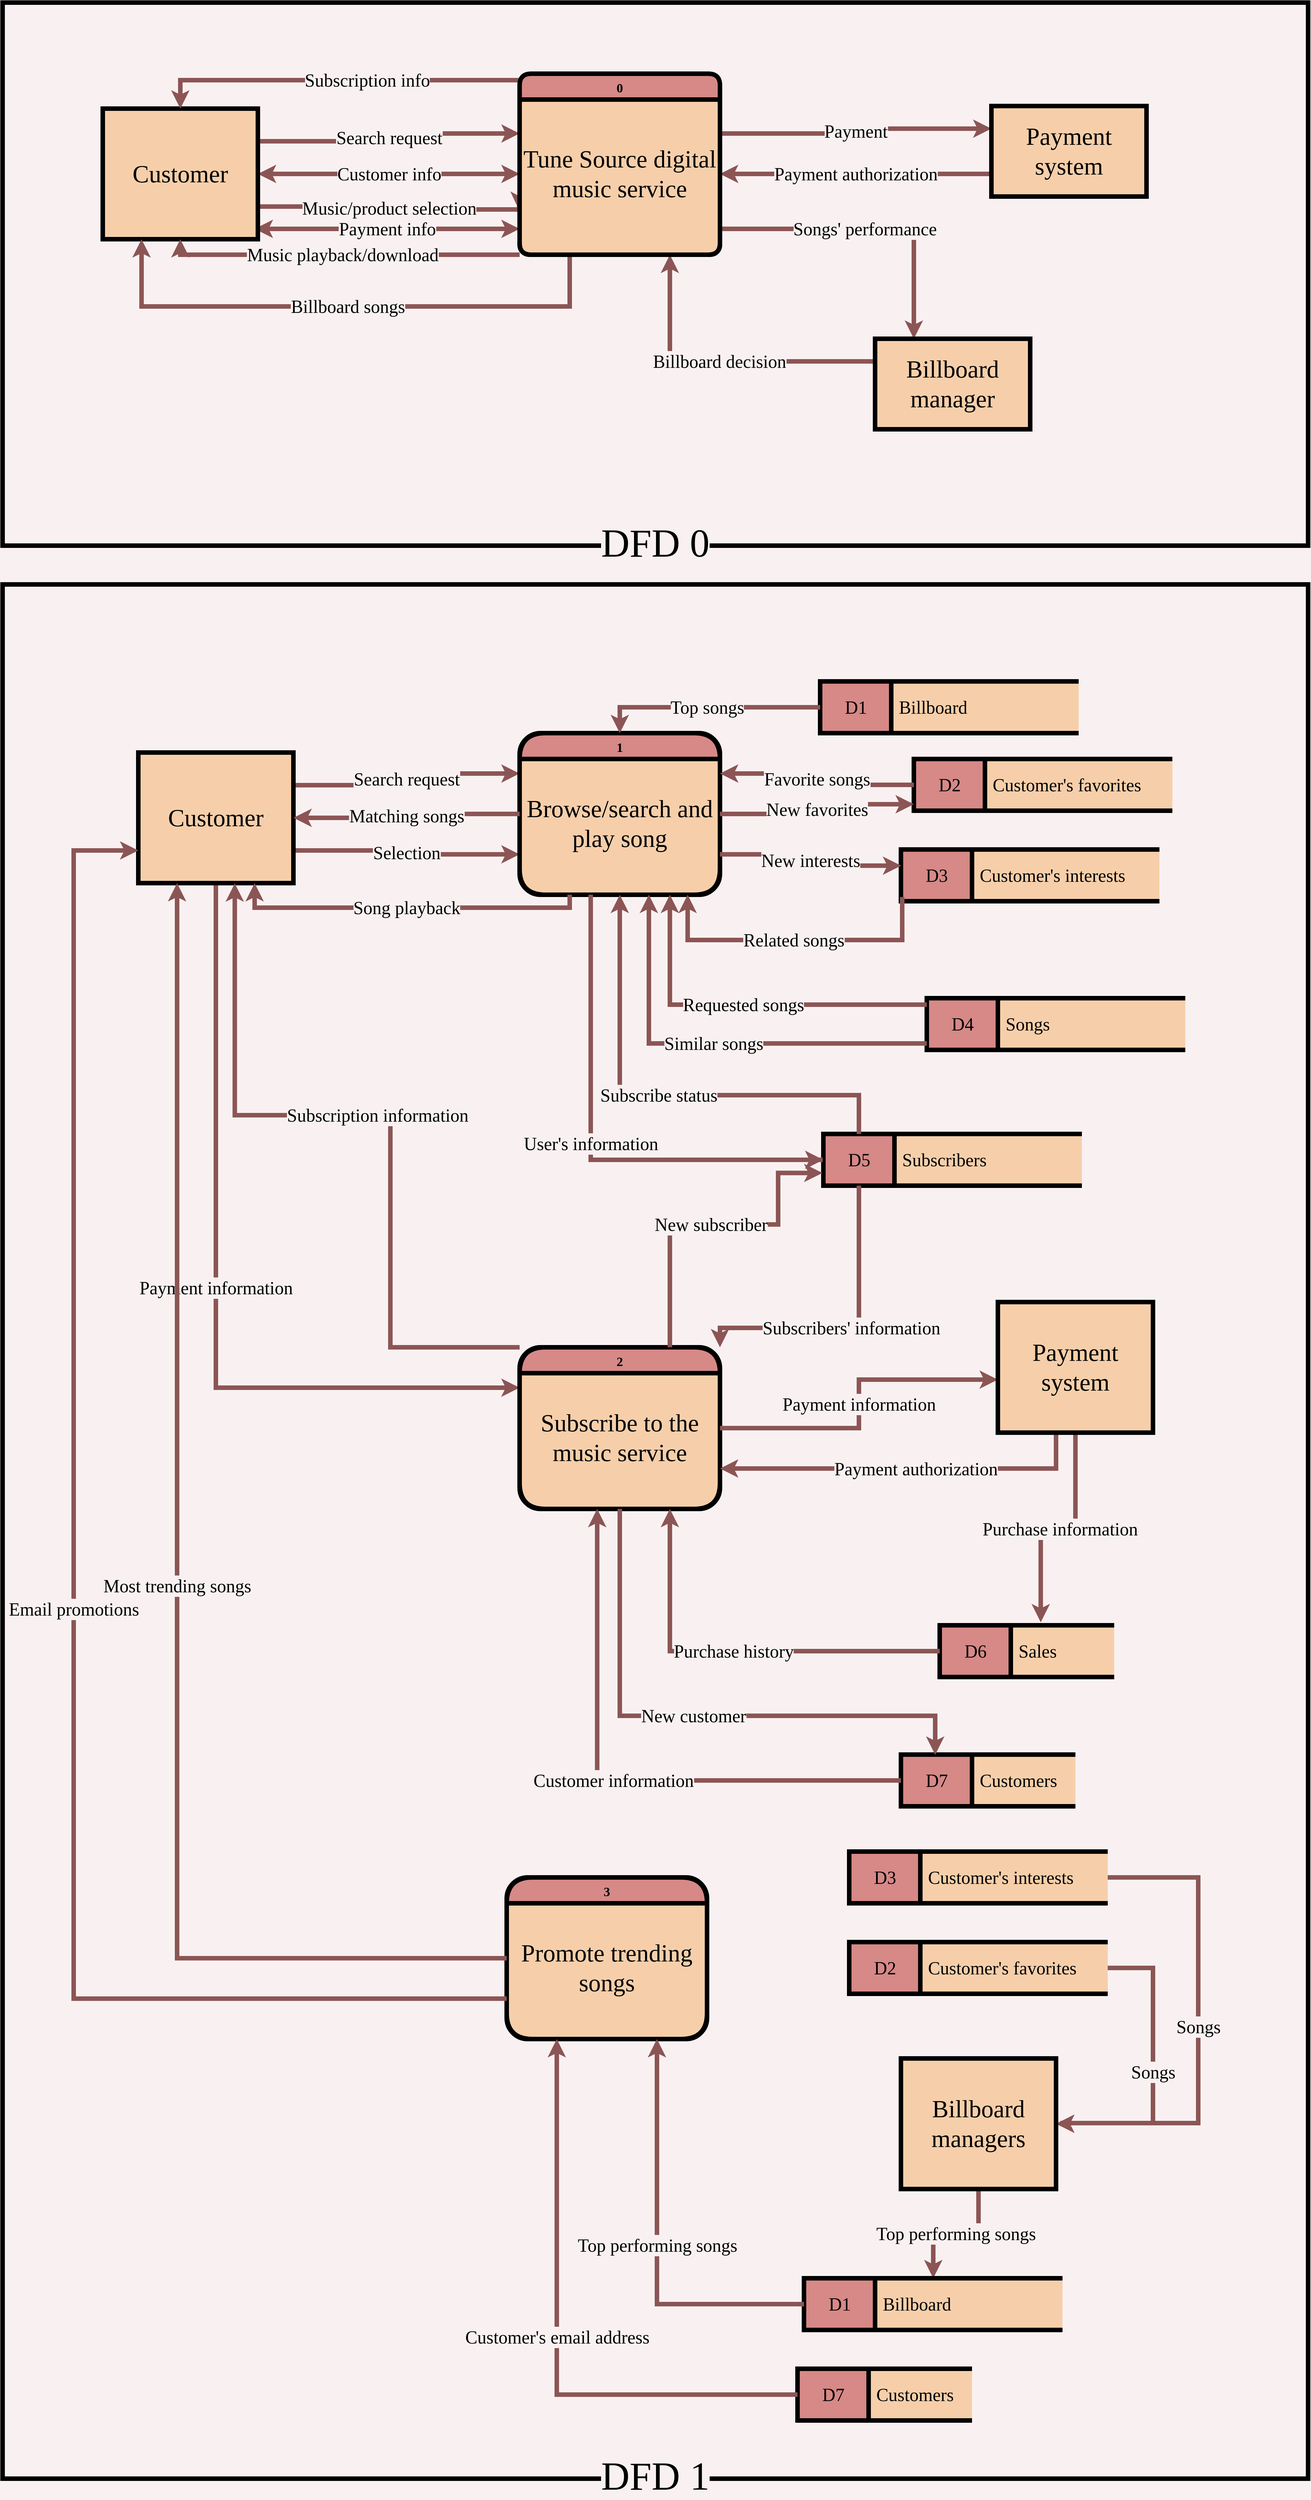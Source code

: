 <mxfile version="20.0.1" type="github">
  <diagram id="dOKS9UgJ7xeJMAQ9yBs4" name="Page-1">
    <mxGraphModel dx="3722" dy="1576" grid="1" gridSize="10" guides="1" tooltips="1" connect="1" arrows="1" fold="1" page="1" pageScale="1" pageWidth="850" pageHeight="1100" background="#F9F1F1" math="0" shadow="0">
      <root>
        <mxCell id="0" />
        <mxCell id="1" parent="0" />
        <mxCell id="kBRfFhFR6J043FuspMJ5-9" value="DFD 1" style="rounded=0;whiteSpace=wrap;html=1;shadow=0;glass=0;fontFamily=Inria Sans;fontSource=https%3A%2F%2Ffonts.googleapis.com%2Fcss%3Ffamily%3DInria%2BSans;fontSize=61;strokeWidth=7;fillColor=none;verticalAlign=bottom;spacingTop=13;spacingBottom=-35;labelBackgroundColor=#F9F1F1;" vertex="1" parent="1">
          <mxGeometry x="-1240" y="1080" width="2020" height="2930" as="geometry" />
        </mxCell>
        <mxCell id="U1UUHdSYpsaotjeb4_By-18" value="DFD 0" style="rounded=0;whiteSpace=wrap;html=1;shadow=0;glass=0;fontFamily=Inria Sans;fontSource=https%3A%2F%2Ffonts.googleapis.com%2Fcss%3Ffamily%3DInria%2BSans;fontSize=61;strokeWidth=7;fillColor=none;verticalAlign=bottom;spacingTop=13;spacingBottom=-35;labelBackgroundColor=#F9F1F1;" parent="1" vertex="1">
          <mxGeometry x="-1240" y="180" width="2020" height="840" as="geometry" />
        </mxCell>
        <mxCell id="U1UUHdSYpsaotjeb4_By-6" value="Search request" style="edgeStyle=orthogonalEdgeStyle;rounded=0;orthogonalLoop=1;jettySize=auto;html=1;exitX=1;exitY=0.25;exitDx=0;exitDy=0;entryX=0;entryY=0.25;entryDx=0;entryDy=0;fontFamily=Inria Sans;fontSource=https%3A%2F%2Ffonts.googleapis.com%2Fcss%3Ffamily%3DInria%2BSans;fontSize=28;fillColor=#ffe6cc;strokeColor=#8C5555;labelBackgroundColor=#F9F1F1;strokeWidth=7;" parent="1" source="U1UUHdSYpsaotjeb4_By-1" target="U1UUHdSYpsaotjeb4_By-2" edge="1">
          <mxGeometry relative="1" as="geometry" />
        </mxCell>
        <mxCell id="U1UUHdSYpsaotjeb4_By-7" value="Music/product selection" style="edgeStyle=orthogonalEdgeStyle;rounded=0;orthogonalLoop=1;jettySize=auto;html=1;exitX=1;exitY=0.75;exitDx=0;exitDy=0;entryX=-0.003;entryY=0.724;entryDx=0;entryDy=0;labelBackgroundColor=#F9F1F1;fontFamily=Inria Sans;fontSource=https%3A%2F%2Ffonts.googleapis.com%2Fcss%3Ffamily%3DInria%2BSans;fontSize=28;strokeColor=#8C5555;strokeWidth=7;entryPerimeter=0;" parent="1" source="U1UUHdSYpsaotjeb4_By-1" target="U1UUHdSYpsaotjeb4_By-2" edge="1">
          <mxGeometry relative="1" as="geometry">
            <Array as="points">
              <mxPoint x="-642" y="496" />
              <mxPoint x="-642" y="500" />
            </Array>
          </mxGeometry>
        </mxCell>
        <mxCell id="U1UUHdSYpsaotjeb4_By-8" value="Customer info" style="edgeStyle=orthogonalEdgeStyle;rounded=0;orthogonalLoop=1;jettySize=auto;html=1;entryX=0;entryY=0.5;entryDx=0;entryDy=0;labelBackgroundColor=#F9F1F1;fontFamily=Inria Sans;fontSource=https%3A%2F%2Ffonts.googleapis.com%2Fcss%3Ffamily%3DInria%2BSans;fontSize=28;strokeColor=#8C5555;startArrow=classic;startFill=1;strokeWidth=7;" parent="1" source="U1UUHdSYpsaotjeb4_By-1" target="U1UUHdSYpsaotjeb4_By-2" edge="1">
          <mxGeometry relative="1" as="geometry" />
        </mxCell>
        <mxCell id="U1UUHdSYpsaotjeb4_By-9" value="Payment info" style="edgeStyle=orthogonalEdgeStyle;rounded=0;orthogonalLoop=1;jettySize=auto;html=1;entryX=0;entryY=0.84;entryDx=0;entryDy=0;entryPerimeter=0;labelBackgroundColor=#F9F1F1;fontFamily=Inria Sans;fontSource=https%3A%2F%2Ffonts.googleapis.com%2Fcss%3Ffamily%3DInria%2BSans;fontSize=28;strokeColor=#8C5555;startArrow=classic;startFill=1;strokeWidth=7;" parent="1" target="U1UUHdSYpsaotjeb4_By-2" edge="1">
          <mxGeometry relative="1" as="geometry">
            <mxPoint x="-850" y="530" as="sourcePoint" />
            <Array as="points">
              <mxPoint x="-450" y="530" />
              <mxPoint x="-450" y="530" />
            </Array>
          </mxGeometry>
        </mxCell>
        <mxCell id="U1UUHdSYpsaotjeb4_By-1" value="Customer" style="rounded=0;whiteSpace=wrap;html=1;strokeWidth=7;fontFamily=Inria Sans;fontSource=https%3A%2F%2Ffonts.googleapis.com%2Fcss%3Ffamily%3DInria%2BSans;fontSize=38;fillColor=#F6CFAA;shadow=0;glass=0;" parent="1" vertex="1">
          <mxGeometry x="-1085" y="344" width="240" height="202" as="geometry" />
        </mxCell>
        <mxCell id="U1UUHdSYpsaotjeb4_By-10" value="Music playback/download" style="edgeStyle=orthogonalEdgeStyle;rounded=0;orthogonalLoop=1;jettySize=auto;html=1;exitX=0;exitY=1;exitDx=0;exitDy=0;entryX=0.5;entryY=1;entryDx=0;entryDy=0;labelBackgroundColor=#F9F1F1;fontFamily=Inria Sans;fontSource=https%3A%2F%2Ffonts.googleapis.com%2Fcss%3Ffamily%3DInria%2BSans;fontSize=28;startArrow=none;startFill=0;strokeColor=#8C5555;labelBorderColor=none;strokeWidth=7;" parent="1" source="U1UUHdSYpsaotjeb4_By-2" target="U1UUHdSYpsaotjeb4_By-1" edge="1">
          <mxGeometry relative="1" as="geometry">
            <Array as="points">
              <mxPoint x="-965" y="570" />
            </Array>
          </mxGeometry>
        </mxCell>
        <mxCell id="U1UUHdSYpsaotjeb4_By-11" value="Billboard songs" style="edgeStyle=orthogonalEdgeStyle;rounded=0;orthogonalLoop=1;jettySize=auto;html=1;exitX=0.25;exitY=1;exitDx=0;exitDy=0;entryX=0.25;entryY=1;entryDx=0;entryDy=0;labelBackgroundColor=#F9F1F1;labelBorderColor=none;fontFamily=Inria Sans;fontSource=https%3A%2F%2Ffonts.googleapis.com%2Fcss%3Ffamily%3DInria%2BSans;fontSize=28;startArrow=none;startFill=0;strokeColor=#8C5555;strokeWidth=7;" parent="1" source="U1UUHdSYpsaotjeb4_By-2" target="U1UUHdSYpsaotjeb4_By-1" edge="1">
          <mxGeometry relative="1" as="geometry">
            <Array as="points">
              <mxPoint x="-362" y="650" />
              <mxPoint x="-1025" y="650" />
            </Array>
          </mxGeometry>
        </mxCell>
        <mxCell id="U1UUHdSYpsaotjeb4_By-12" value="Subscription info" style="edgeStyle=orthogonalEdgeStyle;rounded=0;orthogonalLoop=1;jettySize=auto;html=1;exitX=0.25;exitY=0;exitDx=0;exitDy=0;entryX=0.5;entryY=0;entryDx=0;entryDy=0;labelBackgroundColor=#F9F1F1;labelBorderColor=none;fontFamily=Inria Sans;fontSource=https%3A%2F%2Ffonts.googleapis.com%2Fcss%3Ffamily%3DInria%2BSans;fontSize=28;startArrow=none;startFill=0;strokeColor=#8C5555;strokeWidth=7;" parent="1" source="U1UUHdSYpsaotjeb4_By-2" target="U1UUHdSYpsaotjeb4_By-1" edge="1">
          <mxGeometry relative="1" as="geometry" />
        </mxCell>
        <mxCell id="U1UUHdSYpsaotjeb4_By-13" value="Payment" style="edgeStyle=orthogonalEdgeStyle;rounded=0;orthogonalLoop=1;jettySize=auto;html=1;exitX=1;exitY=0.25;exitDx=0;exitDy=0;entryX=0;entryY=0.25;entryDx=0;entryDy=0;labelBackgroundColor=#F9F1F1;labelBorderColor=none;fontFamily=Inria Sans;fontSource=https%3A%2F%2Ffonts.googleapis.com%2Fcss%3Ffamily%3DInria%2BSans;fontSize=28;startArrow=none;startFill=0;strokeColor=#8C5555;strokeWidth=7;" parent="1" source="U1UUHdSYpsaotjeb4_By-2" target="U1UUHdSYpsaotjeb4_By-3" edge="1">
          <mxGeometry relative="1" as="geometry" />
        </mxCell>
        <mxCell id="U1UUHdSYpsaotjeb4_By-16" value="Songs&#39; performance" style="edgeStyle=orthogonalEdgeStyle;rounded=0;orthogonalLoop=1;jettySize=auto;html=1;exitX=1;exitY=0.75;exitDx=0;exitDy=0;entryX=0.25;entryY=0;entryDx=0;entryDy=0;labelBackgroundColor=#F9F1F1;labelBorderColor=none;fontFamily=Inria Sans;fontSource=https%3A%2F%2Ffonts.googleapis.com%2Fcss%3Ffamily%3DInria%2BSans;fontSize=28;startArrow=none;startFill=0;strokeColor=#8C5555;strokeWidth=7;" parent="1" source="U1UUHdSYpsaotjeb4_By-2" target="U1UUHdSYpsaotjeb4_By-4" edge="1">
          <mxGeometry relative="1" as="geometry">
            <Array as="points">
              <mxPoint x="-130" y="530" />
              <mxPoint x="170" y="530" />
            </Array>
          </mxGeometry>
        </mxCell>
        <mxCell id="U1UUHdSYpsaotjeb4_By-14" value="Payment authorization" style="edgeStyle=orthogonalEdgeStyle;rounded=0;orthogonalLoop=1;jettySize=auto;html=1;exitX=0;exitY=0.75;exitDx=0;exitDy=0;entryX=1;entryY=0.5;entryDx=0;entryDy=0;labelBackgroundColor=#F9F1F1;labelBorderColor=none;fontFamily=Inria Sans;fontSource=https%3A%2F%2Ffonts.googleapis.com%2Fcss%3Ffamily%3DInria%2BSans;fontSize=28;startArrow=none;startFill=0;strokeColor=#8C5555;strokeWidth=7;" parent="1" source="U1UUHdSYpsaotjeb4_By-3" target="U1UUHdSYpsaotjeb4_By-2" edge="1">
          <mxGeometry relative="1" as="geometry" />
        </mxCell>
        <mxCell id="U1UUHdSYpsaotjeb4_By-3" value="Payment system" style="rounded=0;whiteSpace=wrap;html=1;strokeWidth=7;fontFamily=Inria Sans;fontSource=https%3A%2F%2Ffonts.googleapis.com%2Fcss%3Ffamily%3DInria%2BSans;fontSize=38;fillColor=#F6CFAA;" parent="1" vertex="1">
          <mxGeometry x="290" y="340" width="240" height="140" as="geometry" />
        </mxCell>
        <mxCell id="U1UUHdSYpsaotjeb4_By-15" value="Billboard decision" style="edgeStyle=orthogonalEdgeStyle;rounded=0;orthogonalLoop=1;jettySize=auto;html=1;exitX=0;exitY=0.25;exitDx=0;exitDy=0;entryX=0.75;entryY=1;entryDx=0;entryDy=0;labelBackgroundColor=#F9F1F1;labelBorderColor=none;fontFamily=Inria Sans;fontSource=https%3A%2F%2Ffonts.googleapis.com%2Fcss%3Ffamily%3DInria%2BSans;fontSize=28;startArrow=none;startFill=0;strokeColor=#8C5555;strokeWidth=7;" parent="1" source="U1UUHdSYpsaotjeb4_By-4" target="U1UUHdSYpsaotjeb4_By-2" edge="1">
          <mxGeometry relative="1" as="geometry" />
        </mxCell>
        <mxCell id="U1UUHdSYpsaotjeb4_By-4" value="Billboard manager" style="rounded=0;whiteSpace=wrap;html=1;strokeWidth=7;fontFamily=Inria Sans;fontSource=https%3A%2F%2Ffonts.googleapis.com%2Fcss%3Ffamily%3DInria%2BSans;fontSize=38;fillColor=#F6CFAA;" parent="1" vertex="1">
          <mxGeometry x="110" y="700" width="240" height="140" as="geometry" />
        </mxCell>
        <mxCell id="U1UUHdSYpsaotjeb4_By-28" value="Search request" style="edgeStyle=orthogonalEdgeStyle;rounded=0;orthogonalLoop=1;jettySize=auto;html=1;exitX=1;exitY=0.25;exitDx=0;exitDy=0;entryX=0;entryY=0.25;entryDx=0;entryDy=0;labelBackgroundColor=#F9F1F1;labelBorderColor=none;fontFamily=Inria Sans;fontSource=https%3A%2F%2Ffonts.googleapis.com%2Fcss%3Ffamily%3DInria%2BSans;fontSize=28;startArrow=none;startFill=0;strokeColor=#8C5555;strokeWidth=7;" parent="1" source="U1UUHdSYpsaotjeb4_By-17" target="U1UUHdSYpsaotjeb4_By-27" edge="1">
          <mxGeometry x="0.002" relative="1" as="geometry">
            <mxPoint as="offset" />
          </mxGeometry>
        </mxCell>
        <mxCell id="U1UUHdSYpsaotjeb4_By-30" value="Selection" style="edgeStyle=orthogonalEdgeStyle;rounded=0;orthogonalLoop=1;jettySize=auto;html=1;exitX=1;exitY=0.75;exitDx=0;exitDy=0;entryX=0;entryY=0.75;entryDx=0;entryDy=0;labelBackgroundColor=#F9F1F1;labelBorderColor=none;fontFamily=Inria Sans;fontSource=https%3A%2F%2Ffonts.googleapis.com%2Fcss%3Ffamily%3DInria%2BSans;fontSize=28;startArrow=none;startFill=0;strokeColor=#8C5555;strokeWidth=7;" parent="1" source="U1UUHdSYpsaotjeb4_By-17" target="U1UUHdSYpsaotjeb4_By-27" edge="1">
          <mxGeometry relative="1" as="geometry" />
        </mxCell>
        <mxCell id="kBRfFhFR6J043FuspMJ5-10" value="Payment information" style="edgeStyle=orthogonalEdgeStyle;rounded=0;orthogonalLoop=1;jettySize=auto;html=1;exitX=0.5;exitY=1;exitDx=0;exitDy=0;entryX=0;entryY=0.25;entryDx=0;entryDy=0;labelBackgroundColor=#F9F1F1;fontFamily=Inria Sans;fontSource=https%3A%2F%2Ffonts.googleapis.com%2Fcss%3Ffamily%3DInria%2BSans;fontSize=28;startArrow=none;startFill=0;endArrow=classic;endFill=1;strokeColor=#8C5555;strokeWidth=7;" edge="1" parent="1" source="U1UUHdSYpsaotjeb4_By-17" target="kBRfFhFR6J043FuspMJ5-8">
          <mxGeometry relative="1" as="geometry" />
        </mxCell>
        <mxCell id="U1UUHdSYpsaotjeb4_By-17" value="Customer" style="rounded=0;whiteSpace=wrap;html=1;strokeWidth=7;fontFamily=Inria Sans;fontSource=https%3A%2F%2Ffonts.googleapis.com%2Fcss%3Ffamily%3DInria%2BSans;fontSize=38;fillColor=#F6CFAA;shadow=0;glass=0;" parent="1" vertex="1">
          <mxGeometry x="-1030" y="1340" width="240" height="202" as="geometry" />
        </mxCell>
        <mxCell id="U1UUHdSYpsaotjeb4_By-23" value="" style="group;strokeWidth=7;" parent="1" vertex="1" connectable="0">
          <mxGeometry x="-440" y="280" width="310" height="290" as="geometry" />
        </mxCell>
        <mxCell id="U1UUHdSYpsaotjeb4_By-2" value="&lt;font face=&quot;Inria Sans&quot;&gt;Tune Source digital music service&lt;/font&gt;" style="rounded=1;whiteSpace=wrap;html=1;fontSize=38;strokeWidth=7;fillColor=#F6CFAA;container=0;arcSize=6;" parent="U1UUHdSYpsaotjeb4_By-23" vertex="1">
          <mxGeometry y="40" width="310" height="250" as="geometry">
            <mxRectangle x="-440" y="320" width="570" height="50" as="alternateBounds" />
          </mxGeometry>
        </mxCell>
        <mxCell id="U1UUHdSYpsaotjeb4_By-22" value="0" style="swimlane;rounded=1;shadow=0;glass=0;labelBackgroundColor=none;fontFamily=Inria Sans;fontSource=https%3A%2F%2Ffonts.googleapis.com%2Fcss%3Ffamily%3DInria%2BSans;fontSize=20;strokeWidth=7;fillColor=#D68987;startSize=40;labelBorderColor=none;" parent="U1UUHdSYpsaotjeb4_By-23" vertex="1">
          <mxGeometry y="10" width="310" height="280" as="geometry" />
        </mxCell>
        <mxCell id="U1UUHdSYpsaotjeb4_By-25" value="" style="group;fontSize=13;strokeWidth=7;" parent="1" vertex="1" connectable="0">
          <mxGeometry x="-440" y="1270" width="310" height="290" as="geometry" />
        </mxCell>
        <mxCell id="U1UUHdSYpsaotjeb4_By-26" value="&lt;font face=&quot;Inria Sans&quot;&gt;Browse/search and play song&lt;/font&gt;" style="rounded=1;whiteSpace=wrap;html=1;fontSize=38;strokeWidth=7;fillColor=#F6CFAA;container=0;arcSize=13;spacingTop=30;" parent="U1UUHdSYpsaotjeb4_By-25" vertex="1">
          <mxGeometry y="40" width="310" height="250" as="geometry">
            <mxRectangle x="-440" y="320" width="570" height="50" as="alternateBounds" />
          </mxGeometry>
        </mxCell>
        <mxCell id="U1UUHdSYpsaotjeb4_By-27" value="1" style="swimlane;rounded=1;shadow=0;glass=0;labelBackgroundColor=none;fontFamily=Inria Sans;fontSource=https%3A%2F%2Ffonts.googleapis.com%2Fcss%3Ffamily%3DInria%2BSans;fontSize=20;strokeWidth=7;fillColor=#D68987;startSize=40;labelBorderColor=none;arcSize=35;" parent="U1UUHdSYpsaotjeb4_By-25" vertex="1">
          <mxGeometry y="40" width="310" height="250" as="geometry" />
        </mxCell>
        <mxCell id="U1UUHdSYpsaotjeb4_By-29" value="Matching songs" style="edgeStyle=orthogonalEdgeStyle;rounded=0;orthogonalLoop=1;jettySize=auto;html=1;exitX=0;exitY=0.5;exitDx=0;exitDy=0;entryX=1;entryY=0.5;entryDx=0;entryDy=0;labelBackgroundColor=#F9F1F1;labelBorderColor=none;fontFamily=Inria Sans;fontSource=https%3A%2F%2Ffonts.googleapis.com%2Fcss%3Ffamily%3DInria%2BSans;fontSize=28;startArrow=none;startFill=0;strokeColor=#8C5555;strokeWidth=7;" parent="1" source="U1UUHdSYpsaotjeb4_By-27" target="U1UUHdSYpsaotjeb4_By-17" edge="1">
          <mxGeometry relative="1" as="geometry" />
        </mxCell>
        <mxCell id="U1UUHdSYpsaotjeb4_By-31" value="Song playback" style="edgeStyle=orthogonalEdgeStyle;rounded=0;orthogonalLoop=1;jettySize=auto;html=1;exitX=0.25;exitY=1;exitDx=0;exitDy=0;entryX=0.75;entryY=1;entryDx=0;entryDy=0;labelBackgroundColor=#F9F1F1;labelBorderColor=none;fontFamily=Inria Sans;fontSource=https%3A%2F%2Ffonts.googleapis.com%2Fcss%3Ffamily%3DInria%2BSans;fontSize=28;startArrow=none;startFill=0;strokeColor=#8C5555;strokeWidth=7;" parent="1" source="U1UUHdSYpsaotjeb4_By-27" target="U1UUHdSYpsaotjeb4_By-17" edge="1">
          <mxGeometry relative="1" as="geometry" />
        </mxCell>
        <mxCell id="U1UUHdSYpsaotjeb4_By-43" value="" style="group;strokeWidth=7;" parent="1" vertex="1" connectable="0">
          <mxGeometry x="25" y="1230" width="400" height="80" as="geometry" />
        </mxCell>
        <mxCell id="U1UUHdSYpsaotjeb4_By-41" value="Billboard" style="verticalLabelPosition=middle;verticalAlign=middle;html=1;shape=mxgraph.basic.rect;fillColor2=none;strokeWidth=7;size=13.18;indent=0;rounded=1;shadow=0;glass=0;labelBackgroundColor=none;labelBorderColor=none;fontFamily=Inria Sans;fontSource=https%3A%2F%2Ffonts.googleapis.com%2Fcss%3Ffamily%3DInria%2BSans;fontSize=28;fillColor=#F6CFAA;right=0;labelPosition=center;align=left;spacingLeft=120;" parent="U1UUHdSYpsaotjeb4_By-43" vertex="1">
          <mxGeometry width="400" height="80" as="geometry" />
        </mxCell>
        <mxCell id="U1UUHdSYpsaotjeb4_By-42" value="D1" style="verticalLabelPosition=middle;verticalAlign=middle;html=1;shape=mxgraph.basic.rect;fillColor2=none;strokeWidth=7;size=13.18;indent=0;rounded=1;shadow=0;glass=0;labelBackgroundColor=none;labelBorderColor=none;fontFamily=Inria Sans;fontSource=https%3A%2F%2Ffonts.googleapis.com%2Fcss%3Ffamily%3DInria%2BSans;fontSize=28;fillColor=#D68987;right=1;labelPosition=center;align=center;" parent="U1UUHdSYpsaotjeb4_By-43" vertex="1">
          <mxGeometry width="110" height="80" as="geometry" />
        </mxCell>
        <mxCell id="U1UUHdSYpsaotjeb4_By-44" value="Top songs" style="edgeStyle=orthogonalEdgeStyle;rounded=0;orthogonalLoop=1;jettySize=auto;html=1;entryX=0.5;entryY=0;entryDx=0;entryDy=0;labelBackgroundColor=#F9F1F1;labelBorderColor=none;fontFamily=Inria Sans;fontSource=https%3A%2F%2Ffonts.googleapis.com%2Fcss%3Ffamily%3DInria%2BSans;fontSize=28;startArrow=none;startFill=0;strokeColor=#8C5555;strokeWidth=7;" parent="1" source="U1UUHdSYpsaotjeb4_By-42" target="U1UUHdSYpsaotjeb4_By-27" edge="1">
          <mxGeometry relative="1" as="geometry" />
        </mxCell>
        <mxCell id="U1UUHdSYpsaotjeb4_By-45" value="F" style="group;strokeWidth=7;" parent="1" vertex="1" connectable="0">
          <mxGeometry x="170" y="1350" width="400" height="80" as="geometry" />
        </mxCell>
        <mxCell id="U1UUHdSYpsaotjeb4_By-46" value="Customer&#39;s favorites" style="verticalLabelPosition=middle;verticalAlign=middle;html=1;shape=mxgraph.basic.rect;fillColor2=none;strokeWidth=7;size=13.18;indent=0;rounded=1;shadow=0;glass=0;labelBackgroundColor=none;labelBorderColor=none;fontFamily=Inria Sans;fontSource=https%3A%2F%2Ffonts.googleapis.com%2Fcss%3Ffamily%3DInria%2BSans;fontSize=28;fillColor=#F6CFAA;right=0;labelPosition=center;align=left;spacingLeft=120;" parent="U1UUHdSYpsaotjeb4_By-45" vertex="1">
          <mxGeometry width="400" height="80" as="geometry" />
        </mxCell>
        <mxCell id="U1UUHdSYpsaotjeb4_By-47" value="D2" style="verticalLabelPosition=middle;verticalAlign=middle;html=1;shape=mxgraph.basic.rect;fillColor2=none;strokeWidth=7;size=13.18;indent=0;rounded=1;shadow=0;glass=0;labelBackgroundColor=none;labelBorderColor=none;fontFamily=Inria Sans;fontSource=https%3A%2F%2Ffonts.googleapis.com%2Fcss%3Ffamily%3DInria%2BSans;fontSize=28;fillColor=#D68987;right=1;labelPosition=center;align=center;" parent="U1UUHdSYpsaotjeb4_By-45" vertex="1">
          <mxGeometry width="110" height="80" as="geometry" />
        </mxCell>
        <mxCell id="U1UUHdSYpsaotjeb4_By-48" value="Favorite songs" style="edgeStyle=orthogonalEdgeStyle;rounded=0;orthogonalLoop=1;jettySize=auto;html=1;entryX=1;entryY=0.25;entryDx=0;entryDy=0;labelBackgroundColor=#F9F1F1;labelBorderColor=none;fontFamily=Inria Sans;fontSource=https%3A%2F%2Ffonts.googleapis.com%2Fcss%3Ffamily%3DInria%2BSans;fontSize=28;startArrow=none;startFill=0;strokeColor=#8C5555;strokeWidth=7;" parent="1" source="U1UUHdSYpsaotjeb4_By-47" target="U1UUHdSYpsaotjeb4_By-27" edge="1">
          <mxGeometry relative="1" as="geometry" />
        </mxCell>
        <mxCell id="U1UUHdSYpsaotjeb4_By-49" value="New favorites" style="edgeStyle=orthogonalEdgeStyle;rounded=0;orthogonalLoop=1;jettySize=auto;html=1;exitX=1;exitY=0.5;exitDx=0;exitDy=0;entryX=0;entryY=0.875;entryDx=0;entryDy=0;entryPerimeter=0;labelBackgroundColor=#F9F1F1;labelBorderColor=none;fontFamily=Inria Sans;fontSource=https%3A%2F%2Ffonts.googleapis.com%2Fcss%3Ffamily%3DInria%2BSans;fontSize=28;startArrow=none;startFill=0;strokeColor=#8C5555;strokeWidth=7;" parent="1" source="U1UUHdSYpsaotjeb4_By-27" target="U1UUHdSYpsaotjeb4_By-47" edge="1">
          <mxGeometry relative="1" as="geometry" />
        </mxCell>
        <mxCell id="U1UUHdSYpsaotjeb4_By-50" value="F" style="group;strokeWidth=7;" parent="1" vertex="1" connectable="0">
          <mxGeometry x="150" y="1490" width="400" height="80" as="geometry" />
        </mxCell>
        <mxCell id="U1UUHdSYpsaotjeb4_By-51" value="Customer&#39;s interests" style="verticalLabelPosition=middle;verticalAlign=middle;html=1;shape=mxgraph.basic.rect;fillColor2=none;strokeWidth=7;size=13.18;indent=0;rounded=1;shadow=0;glass=0;labelBackgroundColor=none;labelBorderColor=none;fontFamily=Inria Sans;fontSource=https%3A%2F%2Ffonts.googleapis.com%2Fcss%3Ffamily%3DInria%2BSans;fontSize=28;fillColor=#F6CFAA;right=0;labelPosition=center;align=left;spacingLeft=120;" parent="U1UUHdSYpsaotjeb4_By-50" vertex="1">
          <mxGeometry width="400" height="80" as="geometry" />
        </mxCell>
        <mxCell id="U1UUHdSYpsaotjeb4_By-52" value="D3" style="verticalLabelPosition=middle;verticalAlign=middle;html=1;shape=mxgraph.basic.rect;fillColor2=none;strokeWidth=7;size=13.18;indent=0;rounded=1;shadow=0;glass=0;labelBackgroundColor=none;labelBorderColor=none;fontFamily=Inria Sans;fontSource=https%3A%2F%2Ffonts.googleapis.com%2Fcss%3Ffamily%3DInria%2BSans;fontSize=28;fillColor=#D68987;right=1;labelPosition=center;align=center;" parent="U1UUHdSYpsaotjeb4_By-50" vertex="1">
          <mxGeometry width="110" height="80" as="geometry" />
        </mxCell>
        <mxCell id="U1UUHdSYpsaotjeb4_By-54" value="New interests" style="edgeStyle=orthogonalEdgeStyle;rounded=0;orthogonalLoop=1;jettySize=auto;html=1;exitX=1;exitY=0.75;exitDx=0;exitDy=0;entryX=0.004;entryY=0.313;entryDx=0;entryDy=0;entryPerimeter=0;labelBackgroundColor=#F9F1F1;labelBorderColor=none;fontFamily=Inria Sans;fontSource=https%3A%2F%2Ffonts.googleapis.com%2Fcss%3Ffamily%3DInria%2BSans;fontSize=28;startArrow=none;startFill=0;strokeColor=#8C5555;strokeWidth=7;" parent="1" source="U1UUHdSYpsaotjeb4_By-27" target="U1UUHdSYpsaotjeb4_By-52" edge="1">
          <mxGeometry relative="1" as="geometry" />
        </mxCell>
        <mxCell id="U1UUHdSYpsaotjeb4_By-55" value="Related songs" style="edgeStyle=orthogonalEdgeStyle;rounded=0;orthogonalLoop=1;jettySize=auto;html=1;labelBackgroundColor=#F9F1F1;labelBorderColor=none;fontFamily=Inria Sans;fontSource=https%3A%2F%2Ffonts.googleapis.com%2Fcss%3Ffamily%3DInria%2BSans;fontSize=28;startArrow=none;startFill=0;strokeColor=#8C5555;strokeWidth=7;exitX=0.018;exitY=0.918;exitDx=0;exitDy=0;exitPerimeter=0;" parent="1" source="U1UUHdSYpsaotjeb4_By-52" target="U1UUHdSYpsaotjeb4_By-26" edge="1">
          <mxGeometry relative="1" as="geometry">
            <Array as="points">
              <mxPoint x="152" y="1630" />
              <mxPoint x="-180" y="1630" />
            </Array>
          </mxGeometry>
        </mxCell>
        <mxCell id="U1UUHdSYpsaotjeb4_By-56" value="F" style="group;strokeWidth=7;" parent="1" vertex="1" connectable="0">
          <mxGeometry x="190" y="1720" width="400" height="80" as="geometry" />
        </mxCell>
        <mxCell id="U1UUHdSYpsaotjeb4_By-57" value="Songs" style="verticalLabelPosition=middle;verticalAlign=middle;html=1;shape=mxgraph.basic.rect;fillColor2=none;strokeWidth=7;size=13.18;indent=0;rounded=1;shadow=0;glass=0;labelBackgroundColor=none;labelBorderColor=none;fontFamily=Inria Sans;fontSource=https%3A%2F%2Ffonts.googleapis.com%2Fcss%3Ffamily%3DInria%2BSans;fontSize=28;fillColor=#F6CFAA;right=0;labelPosition=center;align=left;spacingLeft=120;" parent="U1UUHdSYpsaotjeb4_By-56" vertex="1">
          <mxGeometry width="400" height="80" as="geometry" />
        </mxCell>
        <mxCell id="U1UUHdSYpsaotjeb4_By-58" value="D4" style="verticalLabelPosition=middle;verticalAlign=middle;html=1;shape=mxgraph.basic.rect;fillColor2=none;strokeWidth=7;size=13.18;indent=0;rounded=1;shadow=0;glass=0;labelBackgroundColor=none;labelBorderColor=none;fontFamily=Inria Sans;fontSource=https%3A%2F%2Ffonts.googleapis.com%2Fcss%3Ffamily%3DInria%2BSans;fontSize=28;fillColor=#D68987;right=1;labelPosition=center;align=center;" parent="U1UUHdSYpsaotjeb4_By-56" vertex="1">
          <mxGeometry width="110" height="80" as="geometry" />
        </mxCell>
        <mxCell id="U1UUHdSYpsaotjeb4_By-59" value="Requested songs" style="edgeStyle=orthogonalEdgeStyle;rounded=0;orthogonalLoop=1;jettySize=auto;html=1;entryX=0.75;entryY=1;entryDx=0;entryDy=0;labelBackgroundColor=#F9F1F1;labelBorderColor=none;fontFamily=Inria Sans;fontSource=https%3A%2F%2Ffonts.googleapis.com%2Fcss%3Ffamily%3DInria%2BSans;fontSize=28;startArrow=none;startFill=0;strokeColor=#8C5555;strokeWidth=7;" parent="1" source="U1UUHdSYpsaotjeb4_By-58" target="U1UUHdSYpsaotjeb4_By-27" edge="1">
          <mxGeometry relative="1" as="geometry">
            <Array as="points">
              <mxPoint x="-207" y="1730" />
            </Array>
          </mxGeometry>
        </mxCell>
        <mxCell id="U1UUHdSYpsaotjeb4_By-60" value="Similar songs" style="edgeStyle=orthogonalEdgeStyle;rounded=0;orthogonalLoop=1;jettySize=auto;html=1;labelBackgroundColor=#F9F1F1;labelBorderColor=none;fontFamily=Inria Sans;fontSource=https%3A%2F%2Ffonts.googleapis.com%2Fcss%3Ffamily%3DInria%2BSans;fontSize=28;startArrow=none;startFill=0;strokeColor=#8C5555;strokeWidth=7;" parent="1" source="U1UUHdSYpsaotjeb4_By-58" edge="1">
          <mxGeometry relative="1" as="geometry">
            <Array as="points">
              <mxPoint x="-240" y="1790" />
              <mxPoint x="-240" y="1560" />
            </Array>
            <mxPoint x="-240" y="1560" as="targetPoint" />
          </mxGeometry>
        </mxCell>
        <mxCell id="kBRfFhFR6J043FuspMJ5-1" value="F" style="group;strokeWidth=7;" vertex="1" connectable="0" parent="1">
          <mxGeometry x="30" y="1930" width="400" height="80" as="geometry" />
        </mxCell>
        <mxCell id="kBRfFhFR6J043FuspMJ5-2" value="Subscribers" style="verticalLabelPosition=middle;verticalAlign=middle;html=1;shape=mxgraph.basic.rect;fillColor2=none;strokeWidth=7;size=13.18;indent=0;rounded=1;shadow=0;glass=0;labelBackgroundColor=none;labelBorderColor=none;fontFamily=Inria Sans;fontSource=https%3A%2F%2Ffonts.googleapis.com%2Fcss%3Ffamily%3DInria%2BSans;fontSize=28;fillColor=#F6CFAA;right=0;labelPosition=center;align=left;spacingLeft=120;" vertex="1" parent="kBRfFhFR6J043FuspMJ5-1">
          <mxGeometry width="400" height="80" as="geometry" />
        </mxCell>
        <mxCell id="kBRfFhFR6J043FuspMJ5-3" value="D5" style="verticalLabelPosition=middle;verticalAlign=middle;html=1;shape=mxgraph.basic.rect;fillColor2=none;strokeWidth=7;size=13.18;indent=0;rounded=1;shadow=0;glass=0;labelBackgroundColor=none;labelBorderColor=none;fontFamily=Inria Sans;fontSource=https%3A%2F%2Ffonts.googleapis.com%2Fcss%3Ffamily%3DInria%2BSans;fontSize=28;fillColor=#D68987;right=1;labelPosition=center;align=center;" vertex="1" parent="kBRfFhFR6J043FuspMJ5-1">
          <mxGeometry width="110" height="80" as="geometry" />
        </mxCell>
        <mxCell id="kBRfFhFR6J043FuspMJ5-4" value="Subscribe status" style="edgeStyle=orthogonalEdgeStyle;rounded=0;orthogonalLoop=1;jettySize=auto;html=1;strokeWidth=7;strokeColor=#8C5555;fontSize=28;fontFamily=Inria Sans;fontSource=https%3A%2F%2Ffonts.googleapis.com%2Fcss%3Ffamily%3DInria%2BSans;labelBackgroundColor=#F9F1F1;entryX=0.5;entryY=1;entryDx=0;entryDy=0;" edge="1" parent="1" source="kBRfFhFR6J043FuspMJ5-3" target="U1UUHdSYpsaotjeb4_By-27">
          <mxGeometry relative="1" as="geometry">
            <mxPoint x="-310" y="1560" as="targetPoint" />
            <Array as="points">
              <mxPoint x="85" y="1870" />
              <mxPoint x="-285" y="1870" />
            </Array>
          </mxGeometry>
        </mxCell>
        <mxCell id="kBRfFhFR6J043FuspMJ5-5" value="User&#39;s information" style="edgeStyle=orthogonalEdgeStyle;rounded=0;orthogonalLoop=1;jettySize=auto;html=1;labelBackgroundColor=#F9F1F1;fontFamily=Inria Sans;fontSource=https%3A%2F%2Ffonts.googleapis.com%2Fcss%3Ffamily%3DInria%2BSans;fontSize=28;strokeColor=#8C5555;strokeWidth=7;" edge="1" parent="1">
          <mxGeometry relative="1" as="geometry">
            <mxPoint x="-330" y="1560" as="sourcePoint" />
            <mxPoint x="30" y="1970" as="targetPoint" />
            <Array as="points">
              <mxPoint x="-330" y="1970" />
              <mxPoint x="29" y="1970" />
            </Array>
          </mxGeometry>
        </mxCell>
        <mxCell id="kBRfFhFR6J043FuspMJ5-6" value="" style="group;fontSize=13;strokeWidth=7;" vertex="1" connectable="0" parent="1">
          <mxGeometry x="-440" y="2220" width="310" height="290" as="geometry" />
        </mxCell>
        <mxCell id="kBRfFhFR6J043FuspMJ5-7" value="&lt;font face=&quot;Inria Sans&quot;&gt;Subscribe to the music service&lt;br&gt;&lt;/font&gt;" style="rounded=1;whiteSpace=wrap;html=1;fontSize=38;strokeWidth=7;fillColor=#F6CFAA;container=0;arcSize=13;spacingTop=30;" vertex="1" parent="kBRfFhFR6J043FuspMJ5-6">
          <mxGeometry y="40" width="310" height="250" as="geometry">
            <mxRectangle x="-440" y="320" width="570" height="50" as="alternateBounds" />
          </mxGeometry>
        </mxCell>
        <mxCell id="kBRfFhFR6J043FuspMJ5-8" value="2" style="swimlane;rounded=1;shadow=0;glass=0;labelBackgroundColor=none;fontFamily=Inria Sans;fontSource=https%3A%2F%2Ffonts.googleapis.com%2Fcss%3Ffamily%3DInria%2BSans;fontSize=20;strokeWidth=7;fillColor=#D68987;startSize=40;labelBorderColor=none;arcSize=35;" vertex="1" parent="kBRfFhFR6J043FuspMJ5-6">
          <mxGeometry y="40" width="310" height="250" as="geometry" />
        </mxCell>
        <mxCell id="kBRfFhFR6J043FuspMJ5-11" value="Subscription information" style="edgeStyle=orthogonalEdgeStyle;rounded=0;orthogonalLoop=1;jettySize=auto;html=1;exitX=0;exitY=0;exitDx=0;exitDy=0;entryX=0.622;entryY=1.002;entryDx=0;entryDy=0;labelBackgroundColor=#F9F1F1;fontFamily=Inria Sans;fontSource=https%3A%2F%2Ffonts.googleapis.com%2Fcss%3Ffamily%3DInria%2BSans;fontSize=28;startArrow=none;startFill=0;endArrow=classic;endFill=1;strokeColor=#8C5555;strokeWidth=7;entryPerimeter=0;" edge="1" parent="1" source="kBRfFhFR6J043FuspMJ5-8" target="U1UUHdSYpsaotjeb4_By-17">
          <mxGeometry relative="1" as="geometry">
            <Array as="points">
              <mxPoint x="-640" y="2260" />
              <mxPoint x="-640" y="1901" />
              <mxPoint x="-881" y="1901" />
            </Array>
          </mxGeometry>
        </mxCell>
        <mxCell id="kBRfFhFR6J043FuspMJ5-12" value="New subscriber" style="edgeStyle=orthogonalEdgeStyle;rounded=0;orthogonalLoop=1;jettySize=auto;html=1;exitX=0.75;exitY=0;exitDx=0;exitDy=0;entryX=-0.013;entryY=0.754;entryDx=0;entryDy=0;entryPerimeter=0;labelBackgroundColor=#F9F1F1;fontFamily=Inria Sans;fontSource=https%3A%2F%2Ffonts.googleapis.com%2Fcss%3Ffamily%3DInria%2BSans;fontSize=28;startArrow=none;startFill=0;endArrow=classic;endFill=1;strokeColor=#8C5555;strokeWidth=7;" edge="1" parent="1" source="kBRfFhFR6J043FuspMJ5-8" target="kBRfFhFR6J043FuspMJ5-3">
          <mxGeometry relative="1" as="geometry">
            <Array as="points">
              <mxPoint x="-208" y="2070" />
              <mxPoint x="-40" y="2070" />
              <mxPoint x="-40" y="1990" />
            </Array>
          </mxGeometry>
        </mxCell>
        <mxCell id="kBRfFhFR6J043FuspMJ5-13" value="Subscribers&#39; information" style="edgeStyle=orthogonalEdgeStyle;rounded=0;orthogonalLoop=1;jettySize=auto;html=1;labelBackgroundColor=#F9F1F1;fontFamily=Inria Sans;fontSource=https%3A%2F%2Ffonts.googleapis.com%2Fcss%3Ffamily%3DInria%2BSans;fontSize=28;startArrow=none;startFill=0;endArrow=classic;endFill=1;strokeColor=#8C5555;strokeWidth=7;" edge="1" parent="1" source="kBRfFhFR6J043FuspMJ5-3">
          <mxGeometry relative="1" as="geometry">
            <mxPoint x="-130" y="2260" as="targetPoint" />
            <Array as="points">
              <mxPoint x="85" y="2230" />
              <mxPoint x="-130" y="2230" />
            </Array>
          </mxGeometry>
        </mxCell>
        <mxCell id="kBRfFhFR6J043FuspMJ5-17" value="Payment information" style="edgeStyle=orthogonalEdgeStyle;rounded=0;orthogonalLoop=1;jettySize=auto;html=1;exitX=1;exitY=0.5;exitDx=0;exitDy=0;entryX=0;entryY=0.594;entryDx=0;entryDy=0;entryPerimeter=0;labelBackgroundColor=#F9F1F1;fontFamily=Inria Sans;fontSource=https%3A%2F%2Ffonts.googleapis.com%2Fcss%3Ffamily%3DInria%2BSans;fontSize=28;startArrow=none;startFill=0;endArrow=classic;endFill=1;strokeColor=#8C5555;strokeWidth=7;" edge="1" parent="1" source="kBRfFhFR6J043FuspMJ5-8" target="kBRfFhFR6J043FuspMJ5-19">
          <mxGeometry relative="1" as="geometry">
            <mxPoint x="260" y="2292" as="targetPoint" />
          </mxGeometry>
        </mxCell>
        <mxCell id="kBRfFhFR6J043FuspMJ5-18" value="Payment authorization" style="edgeStyle=orthogonalEdgeStyle;rounded=0;orthogonalLoop=1;jettySize=auto;html=1;entryX=1;entryY=0.75;entryDx=0;entryDy=0;labelBackgroundColor=#F9F1F1;fontFamily=Inria Sans;fontSource=https%3A%2F%2Ffonts.googleapis.com%2Fcss%3Ffamily%3DInria%2BSans;fontSize=28;startArrow=none;startFill=0;endArrow=classic;endFill=1;strokeColor=#8C5555;strokeWidth=7;exitX=0.25;exitY=1;exitDx=0;exitDy=0;" edge="1" parent="1" source="kBRfFhFR6J043FuspMJ5-19" target="kBRfFhFR6J043FuspMJ5-8">
          <mxGeometry relative="1" as="geometry">
            <mxPoint x="320" y="2350" as="sourcePoint" />
            <Array as="points">
              <mxPoint x="390" y="2447" />
            </Array>
          </mxGeometry>
        </mxCell>
        <mxCell id="kBRfFhFR6J043FuspMJ5-23" value="Purchase information" style="edgeStyle=orthogonalEdgeStyle;rounded=0;orthogonalLoop=1;jettySize=auto;html=1;exitX=0.5;exitY=1;exitDx=0;exitDy=0;entryX=0.579;entryY=-0.058;entryDx=0;entryDy=0;entryPerimeter=0;labelBackgroundColor=#F9F1F1;fontFamily=Inria Sans;fontSource=https%3A%2F%2Ffonts.googleapis.com%2Fcss%3Ffamily%3DInria%2BSans;fontSize=28;startArrow=none;startFill=0;endArrow=classic;endFill=1;strokeColor=#8C5555;strokeWidth=7;" edge="1" parent="1" source="kBRfFhFR6J043FuspMJ5-19" target="kBRfFhFR6J043FuspMJ5-21">
          <mxGeometry relative="1" as="geometry" />
        </mxCell>
        <mxCell id="kBRfFhFR6J043FuspMJ5-19" value="Payment system" style="rounded=0;whiteSpace=wrap;html=1;strokeWidth=7;fontFamily=Inria Sans;fontSource=https%3A%2F%2Ffonts.googleapis.com%2Fcss%3Ffamily%3DInria%2BSans;fontSize=38;fillColor=#F6CFAA;shadow=0;glass=0;" vertex="1" parent="1">
          <mxGeometry x="300" y="2190" width="240" height="202" as="geometry" />
        </mxCell>
        <mxCell id="kBRfFhFR6J043FuspMJ5-20" value="F" style="group;strokeWidth=7;" vertex="1" connectable="0" parent="1">
          <mxGeometry x="210" y="2690" width="400" height="80" as="geometry" />
        </mxCell>
        <mxCell id="kBRfFhFR6J043FuspMJ5-21" value="Sales" style="verticalLabelPosition=middle;verticalAlign=middle;html=1;shape=mxgraph.basic.rect;fillColor2=none;strokeWidth=7;size=13.18;indent=0;rounded=1;shadow=0;glass=0;labelBackgroundColor=none;labelBorderColor=none;fontFamily=Inria Sans;fontSource=https%3A%2F%2Ffonts.googleapis.com%2Fcss%3Ffamily%3DInria%2BSans;fontSize=28;fillColor=#F6CFAA;right=0;labelPosition=center;align=left;spacingLeft=120;" vertex="1" parent="kBRfFhFR6J043FuspMJ5-20">
          <mxGeometry width="270" height="80" as="geometry" />
        </mxCell>
        <mxCell id="kBRfFhFR6J043FuspMJ5-22" value="D6" style="verticalLabelPosition=middle;verticalAlign=middle;html=1;shape=mxgraph.basic.rect;fillColor2=none;strokeWidth=7;size=13.18;indent=0;rounded=1;shadow=0;glass=0;labelBackgroundColor=none;labelBorderColor=none;fontFamily=Inria Sans;fontSource=https%3A%2F%2Ffonts.googleapis.com%2Fcss%3Ffamily%3DInria%2BSans;fontSize=28;fillColor=#D68987;right=1;labelPosition=center;align=center;" vertex="1" parent="kBRfFhFR6J043FuspMJ5-20">
          <mxGeometry width="110" height="80" as="geometry" />
        </mxCell>
        <mxCell id="kBRfFhFR6J043FuspMJ5-25" value="Purchase history" style="edgeStyle=orthogonalEdgeStyle;rounded=0;orthogonalLoop=1;jettySize=auto;html=1;entryX=0.75;entryY=1;entryDx=0;entryDy=0;labelBackgroundColor=#F9F1F1;fontFamily=Inria Sans;fontSource=https%3A%2F%2Ffonts.googleapis.com%2Fcss%3Ffamily%3DInria%2BSans;fontSize=28;startArrow=none;startFill=0;endArrow=classic;endFill=1;strokeColor=#8C5555;strokeWidth=7;" edge="1" parent="1" source="kBRfFhFR6J043FuspMJ5-22" target="kBRfFhFR6J043FuspMJ5-8">
          <mxGeometry relative="1" as="geometry" />
        </mxCell>
        <mxCell id="kBRfFhFR6J043FuspMJ5-26" value="F" style="group;strokeWidth=7;" vertex="1" connectable="0" parent="1">
          <mxGeometry x="150" y="2890" width="400" height="80" as="geometry" />
        </mxCell>
        <mxCell id="kBRfFhFR6J043FuspMJ5-27" value="Customers" style="verticalLabelPosition=middle;verticalAlign=middle;html=1;shape=mxgraph.basic.rect;fillColor2=none;strokeWidth=7;size=13.18;indent=0;rounded=1;shadow=0;glass=0;labelBackgroundColor=none;labelBorderColor=none;fontFamily=Inria Sans;fontSource=https%3A%2F%2Ffonts.googleapis.com%2Fcss%3Ffamily%3DInria%2BSans;fontSize=28;fillColor=#F6CFAA;right=0;labelPosition=center;align=left;spacingLeft=120;" vertex="1" parent="kBRfFhFR6J043FuspMJ5-26">
          <mxGeometry width="270" height="80" as="geometry" />
        </mxCell>
        <mxCell id="kBRfFhFR6J043FuspMJ5-28" value="D7" style="verticalLabelPosition=middle;verticalAlign=middle;html=1;shape=mxgraph.basic.rect;fillColor2=none;strokeWidth=7;size=13.18;indent=0;rounded=1;shadow=0;glass=0;labelBackgroundColor=none;labelBorderColor=none;fontFamily=Inria Sans;fontSource=https%3A%2F%2Ffonts.googleapis.com%2Fcss%3Ffamily%3DInria%2BSans;fontSize=28;fillColor=#D68987;right=1;labelPosition=center;align=center;" vertex="1" parent="kBRfFhFR6J043FuspMJ5-26">
          <mxGeometry width="110" height="80" as="geometry" />
        </mxCell>
        <mxCell id="kBRfFhFR6J043FuspMJ5-29" value="New customer" style="edgeStyle=orthogonalEdgeStyle;rounded=0;orthogonalLoop=1;jettySize=auto;html=1;exitX=0.5;exitY=1;exitDx=0;exitDy=0;entryX=0.482;entryY=0.004;entryDx=0;entryDy=0;entryPerimeter=0;labelBackgroundColor=#F9F1F1;fontFamily=Inria Sans;fontSource=https%3A%2F%2Ffonts.googleapis.com%2Fcss%3Ffamily%3DInria%2BSans;fontSize=28;startArrow=none;startFill=0;endArrow=classic;endFill=1;strokeColor=#8C5555;strokeWidth=7;" edge="1" parent="1" source="kBRfFhFR6J043FuspMJ5-8" target="kBRfFhFR6J043FuspMJ5-28">
          <mxGeometry relative="1" as="geometry">
            <Array as="points">
              <mxPoint x="-285" y="2830" />
              <mxPoint x="203" y="2830" />
            </Array>
          </mxGeometry>
        </mxCell>
        <mxCell id="kBRfFhFR6J043FuspMJ5-30" value="Customer information" style="edgeStyle=orthogonalEdgeStyle;rounded=0;orthogonalLoop=1;jettySize=auto;html=1;labelBackgroundColor=#F9F1F1;fontFamily=Inria Sans;fontSource=https%3A%2F%2Ffonts.googleapis.com%2Fcss%3Ffamily%3DInria%2BSans;fontSize=28;startArrow=none;startFill=0;endArrow=classic;endFill=1;strokeColor=#8C5555;strokeWidth=7;" edge="1" parent="1" source="kBRfFhFR6J043FuspMJ5-28">
          <mxGeometry relative="1" as="geometry">
            <mxPoint x="-320" y="2510" as="targetPoint" />
            <Array as="points">
              <mxPoint x="-320" y="2930" />
              <mxPoint x="-320" y="2510" />
            </Array>
          </mxGeometry>
        </mxCell>
        <mxCell id="kBRfFhFR6J043FuspMJ5-31" value="F" style="group;strokeWidth=7;" vertex="1" connectable="0" parent="1">
          <mxGeometry x="70" y="3040" width="400" height="80" as="geometry" />
        </mxCell>
        <mxCell id="kBRfFhFR6J043FuspMJ5-32" value="Customer&#39;s interests" style="verticalLabelPosition=middle;verticalAlign=middle;html=1;shape=mxgraph.basic.rect;fillColor2=none;strokeWidth=7;size=13.18;indent=0;rounded=1;shadow=0;glass=0;labelBackgroundColor=none;labelBorderColor=none;fontFamily=Inria Sans;fontSource=https%3A%2F%2Ffonts.googleapis.com%2Fcss%3Ffamily%3DInria%2BSans;fontSize=28;fillColor=#F6CFAA;right=0;labelPosition=center;align=left;spacingLeft=120;" vertex="1" parent="kBRfFhFR6J043FuspMJ5-31">
          <mxGeometry width="400" height="80" as="geometry" />
        </mxCell>
        <mxCell id="kBRfFhFR6J043FuspMJ5-33" value="D3" style="verticalLabelPosition=middle;verticalAlign=middle;html=1;shape=mxgraph.basic.rect;fillColor2=none;strokeWidth=7;size=13.18;indent=0;rounded=1;shadow=0;glass=0;labelBackgroundColor=none;labelBorderColor=none;fontFamily=Inria Sans;fontSource=https%3A%2F%2Ffonts.googleapis.com%2Fcss%3Ffamily%3DInria%2BSans;fontSize=28;fillColor=#D68987;right=1;labelPosition=center;align=center;" vertex="1" parent="kBRfFhFR6J043FuspMJ5-31">
          <mxGeometry width="110" height="80" as="geometry" />
        </mxCell>
        <mxCell id="kBRfFhFR6J043FuspMJ5-34" value="" style="group;fontSize=13;strokeWidth=7;" vertex="1" connectable="0" parent="1">
          <mxGeometry x="-460" y="3040" width="310" height="290" as="geometry" />
        </mxCell>
        <mxCell id="kBRfFhFR6J043FuspMJ5-35" value="&lt;font face=&quot;Inria Sans&quot;&gt;Promote trending songs&lt;br&gt;&lt;/font&gt;" style="rounded=1;whiteSpace=wrap;html=1;fontSize=38;strokeWidth=7;fillColor=#F6CFAA;container=0;arcSize=13;spacingTop=30;" vertex="1" parent="kBRfFhFR6J043FuspMJ5-34">
          <mxGeometry y="40" width="310" height="250" as="geometry">
            <mxRectangle x="-440" y="320" width="570" height="50" as="alternateBounds" />
          </mxGeometry>
        </mxCell>
        <mxCell id="kBRfFhFR6J043FuspMJ5-36" value="3" style="swimlane;rounded=1;shadow=0;glass=0;labelBackgroundColor=none;fontFamily=Inria Sans;fontSource=https%3A%2F%2Ffonts.googleapis.com%2Fcss%3Ffamily%3DInria%2BSans;fontSize=20;strokeWidth=7;fillColor=#D68987;startSize=40;labelBorderColor=none;arcSize=35;" vertex="1" parent="kBRfFhFR6J043FuspMJ5-34">
          <mxGeometry y="40" width="310" height="250" as="geometry" />
        </mxCell>
        <mxCell id="kBRfFhFR6J043FuspMJ5-37" value="F" style="group;strokeWidth=7;" vertex="1" connectable="0" parent="1">
          <mxGeometry x="70" y="3180" width="400" height="80" as="geometry" />
        </mxCell>
        <mxCell id="kBRfFhFR6J043FuspMJ5-38" value="Customer&#39;s favorites" style="verticalLabelPosition=middle;verticalAlign=middle;html=1;shape=mxgraph.basic.rect;fillColor2=none;strokeWidth=7;size=13.18;indent=0;rounded=1;shadow=0;glass=0;labelBackgroundColor=none;labelBorderColor=none;fontFamily=Inria Sans;fontSource=https%3A%2F%2Ffonts.googleapis.com%2Fcss%3Ffamily%3DInria%2BSans;fontSize=28;fillColor=#F6CFAA;right=0;labelPosition=center;align=left;spacingLeft=120;" vertex="1" parent="kBRfFhFR6J043FuspMJ5-37">
          <mxGeometry width="400" height="80" as="geometry" />
        </mxCell>
        <mxCell id="kBRfFhFR6J043FuspMJ5-39" value="D2" style="verticalLabelPosition=middle;verticalAlign=middle;html=1;shape=mxgraph.basic.rect;fillColor2=none;strokeWidth=7;size=13.18;indent=0;rounded=1;shadow=0;glass=0;labelBackgroundColor=none;labelBorderColor=none;fontFamily=Inria Sans;fontSource=https%3A%2F%2Ffonts.googleapis.com%2Fcss%3Ffamily%3DInria%2BSans;fontSize=28;fillColor=#D68987;right=1;labelPosition=center;align=center;" vertex="1" parent="kBRfFhFR6J043FuspMJ5-37">
          <mxGeometry width="110" height="80" as="geometry" />
        </mxCell>
        <mxCell id="kBRfFhFR6J043FuspMJ5-43" value="Songs" style="edgeStyle=orthogonalEdgeStyle;rounded=0;orthogonalLoop=1;jettySize=auto;html=1;entryX=1;entryY=0.5;entryDx=0;entryDy=0;labelBackgroundColor=#F9F1F1;fontFamily=Inria Sans;fontSource=https%3A%2F%2Ffonts.googleapis.com%2Fcss%3Ffamily%3DInria%2BSans;fontSize=28;startArrow=none;startFill=0;endArrow=classic;endFill=1;strokeColor=#8C5555;strokeWidth=7;" edge="1" parent="1" source="kBRfFhFR6J043FuspMJ5-32" target="kBRfFhFR6J043FuspMJ5-45">
          <mxGeometry relative="1" as="geometry">
            <mxPoint x="470" y="3450" as="targetPoint" />
            <Array as="points">
              <mxPoint x="610" y="3080" />
              <mxPoint x="610" y="3460" />
              <mxPoint x="400" y="3460" />
              <mxPoint x="400" y="3461" />
            </Array>
          </mxGeometry>
        </mxCell>
        <mxCell id="kBRfFhFR6J043FuspMJ5-44" value="Songs" style="edgeStyle=orthogonalEdgeStyle;rounded=0;orthogonalLoop=1;jettySize=auto;html=1;entryX=1;entryY=0.5;entryDx=0;entryDy=0;labelBackgroundColor=#F9F1F1;fontFamily=Inria Sans;fontSource=https%3A%2F%2Ffonts.googleapis.com%2Fcss%3Ffamily%3DInria%2BSans;fontSize=28;startArrow=none;startFill=0;endArrow=classic;endFill=1;strokeColor=#8C5555;strokeWidth=7;" edge="1" parent="1" source="kBRfFhFR6J043FuspMJ5-38" target="kBRfFhFR6J043FuspMJ5-45">
          <mxGeometry relative="1" as="geometry">
            <mxPoint x="470" y="3451.68" as="targetPoint" />
            <Array as="points">
              <mxPoint x="540" y="3220" />
              <mxPoint x="540" y="3460" />
              <mxPoint x="400" y="3460" />
              <mxPoint x="400" y="3461" />
            </Array>
          </mxGeometry>
        </mxCell>
        <mxCell id="kBRfFhFR6J043FuspMJ5-49" value="Top performing songs" style="edgeStyle=orthogonalEdgeStyle;rounded=0;orthogonalLoop=1;jettySize=auto;html=1;labelBackgroundColor=#F9F1F1;fontFamily=Inria Sans;fontSource=https%3A%2F%2Ffonts.googleapis.com%2Fcss%3Ffamily%3DInria%2BSans;fontSize=28;startArrow=none;startFill=0;endArrow=classic;endFill=1;strokeColor=#8C5555;strokeWidth=7;" edge="1" parent="1" source="kBRfFhFR6J043FuspMJ5-45" target="kBRfFhFR6J043FuspMJ5-47">
          <mxGeometry relative="1" as="geometry" />
        </mxCell>
        <mxCell id="kBRfFhFR6J043FuspMJ5-45" value="Billboard managers" style="rounded=0;whiteSpace=wrap;html=1;strokeWidth=7;fontFamily=Inria Sans;fontSource=https%3A%2F%2Ffonts.googleapis.com%2Fcss%3Ffamily%3DInria%2BSans;fontSize=38;fillColor=#F6CFAA;shadow=0;glass=0;" vertex="1" parent="1">
          <mxGeometry x="150" y="3360" width="240" height="202" as="geometry" />
        </mxCell>
        <mxCell id="kBRfFhFR6J043FuspMJ5-46" value="" style="group;strokeWidth=7;" vertex="1" connectable="0" parent="1">
          <mxGeometry y="3700" width="400" height="80" as="geometry" />
        </mxCell>
        <mxCell id="kBRfFhFR6J043FuspMJ5-47" value="Billboard" style="verticalLabelPosition=middle;verticalAlign=middle;html=1;shape=mxgraph.basic.rect;fillColor2=none;strokeWidth=7;size=13.18;indent=0;rounded=1;shadow=0;glass=0;labelBackgroundColor=none;labelBorderColor=none;fontFamily=Inria Sans;fontSource=https%3A%2F%2Ffonts.googleapis.com%2Fcss%3Ffamily%3DInria%2BSans;fontSize=28;fillColor=#F6CFAA;right=0;labelPosition=center;align=left;spacingLeft=120;" vertex="1" parent="kBRfFhFR6J043FuspMJ5-46">
          <mxGeometry width="400" height="80" as="geometry" />
        </mxCell>
        <mxCell id="kBRfFhFR6J043FuspMJ5-48" value="D1" style="verticalLabelPosition=middle;verticalAlign=middle;html=1;shape=mxgraph.basic.rect;fillColor2=none;strokeWidth=7;size=13.18;indent=0;rounded=1;shadow=0;glass=0;labelBackgroundColor=none;labelBorderColor=none;fontFamily=Inria Sans;fontSource=https%3A%2F%2Ffonts.googleapis.com%2Fcss%3Ffamily%3DInria%2BSans;fontSize=28;fillColor=#D68987;right=1;labelPosition=center;align=center;" vertex="1" parent="kBRfFhFR6J043FuspMJ5-46">
          <mxGeometry width="110" height="80" as="geometry" />
        </mxCell>
        <mxCell id="kBRfFhFR6J043FuspMJ5-50" value="Top performing songs" style="edgeStyle=orthogonalEdgeStyle;rounded=0;orthogonalLoop=1;jettySize=auto;html=1;entryX=0.75;entryY=1;entryDx=0;entryDy=0;labelBackgroundColor=#F9F1F1;fontFamily=Inria Sans;fontSource=https%3A%2F%2Ffonts.googleapis.com%2Fcss%3Ffamily%3DInria%2BSans;fontSize=28;startArrow=none;startFill=0;endArrow=classic;endFill=1;strokeColor=#8C5555;strokeWidth=7;" edge="1" parent="1" source="kBRfFhFR6J043FuspMJ5-48" target="kBRfFhFR6J043FuspMJ5-36">
          <mxGeometry relative="1" as="geometry" />
        </mxCell>
        <mxCell id="kBRfFhFR6J043FuspMJ5-51" value="Most trending songs" style="edgeStyle=orthogonalEdgeStyle;rounded=0;orthogonalLoop=1;jettySize=auto;html=1;entryX=0.25;entryY=1;entryDx=0;entryDy=0;labelBackgroundColor=#F9F1F1;fontFamily=Inria Sans;fontSource=https%3A%2F%2Ffonts.googleapis.com%2Fcss%3Ffamily%3DInria%2BSans;fontSize=28;startArrow=none;startFill=0;endArrow=classic;endFill=1;strokeColor=#8C5555;strokeWidth=7;" edge="1" parent="1" source="kBRfFhFR6J043FuspMJ5-36" target="U1UUHdSYpsaotjeb4_By-17">
          <mxGeometry relative="1" as="geometry" />
        </mxCell>
        <mxCell id="kBRfFhFR6J043FuspMJ5-52" value="F" style="group;strokeWidth=7;" vertex="1" connectable="0" parent="1">
          <mxGeometry x="-10" y="3840" width="400" height="80" as="geometry" />
        </mxCell>
        <mxCell id="kBRfFhFR6J043FuspMJ5-53" value="Customers" style="verticalLabelPosition=middle;verticalAlign=middle;html=1;shape=mxgraph.basic.rect;fillColor2=none;strokeWidth=7;size=13.18;indent=0;rounded=1;shadow=0;glass=0;labelBackgroundColor=none;labelBorderColor=none;fontFamily=Inria Sans;fontSource=https%3A%2F%2Ffonts.googleapis.com%2Fcss%3Ffamily%3DInria%2BSans;fontSize=28;fillColor=#F6CFAA;right=0;labelPosition=center;align=left;spacingLeft=120;" vertex="1" parent="kBRfFhFR6J043FuspMJ5-52">
          <mxGeometry width="270" height="80" as="geometry" />
        </mxCell>
        <mxCell id="kBRfFhFR6J043FuspMJ5-54" value="D7" style="verticalLabelPosition=middle;verticalAlign=middle;html=1;shape=mxgraph.basic.rect;fillColor2=none;strokeWidth=7;size=13.18;indent=0;rounded=1;shadow=0;glass=0;labelBackgroundColor=none;labelBorderColor=none;fontFamily=Inria Sans;fontSource=https%3A%2F%2Ffonts.googleapis.com%2Fcss%3Ffamily%3DInria%2BSans;fontSize=28;fillColor=#D68987;right=1;labelPosition=center;align=center;" vertex="1" parent="kBRfFhFR6J043FuspMJ5-52">
          <mxGeometry width="110" height="80" as="geometry" />
        </mxCell>
        <mxCell id="kBRfFhFR6J043FuspMJ5-55" value="Customer&#39;s email address" style="edgeStyle=orthogonalEdgeStyle;rounded=0;orthogonalLoop=1;jettySize=auto;html=1;entryX=0.25;entryY=1;entryDx=0;entryDy=0;labelBackgroundColor=#F9F1F1;fontFamily=Inria Sans;fontSource=https%3A%2F%2Ffonts.googleapis.com%2Fcss%3Ffamily%3DInria%2BSans;fontSize=28;startArrow=none;startFill=0;endArrow=classic;endFill=1;strokeColor=#8C5555;strokeWidth=7;" edge="1" parent="1" source="kBRfFhFR6J043FuspMJ5-54" target="kBRfFhFR6J043FuspMJ5-36">
          <mxGeometry relative="1" as="geometry" />
        </mxCell>
        <mxCell id="kBRfFhFR6J043FuspMJ5-56" value="Email promotions" style="edgeStyle=orthogonalEdgeStyle;rounded=0;orthogonalLoop=1;jettySize=auto;html=1;exitX=0;exitY=0.75;exitDx=0;exitDy=0;entryX=0;entryY=0.75;entryDx=0;entryDy=0;labelBackgroundColor=#F9F1F1;fontFamily=Inria Sans;fontSource=https%3A%2F%2Ffonts.googleapis.com%2Fcss%3Ffamily%3DInria%2BSans;fontSize=28;startArrow=none;startFill=0;endArrow=classic;endFill=1;strokeColor=#8C5555;strokeWidth=7;" edge="1" parent="1" source="kBRfFhFR6J043FuspMJ5-36" target="U1UUHdSYpsaotjeb4_By-17">
          <mxGeometry relative="1" as="geometry">
            <Array as="points">
              <mxPoint x="-1130" y="3268" />
              <mxPoint x="-1130" y="1492" />
            </Array>
          </mxGeometry>
        </mxCell>
      </root>
    </mxGraphModel>
  </diagram>
</mxfile>
